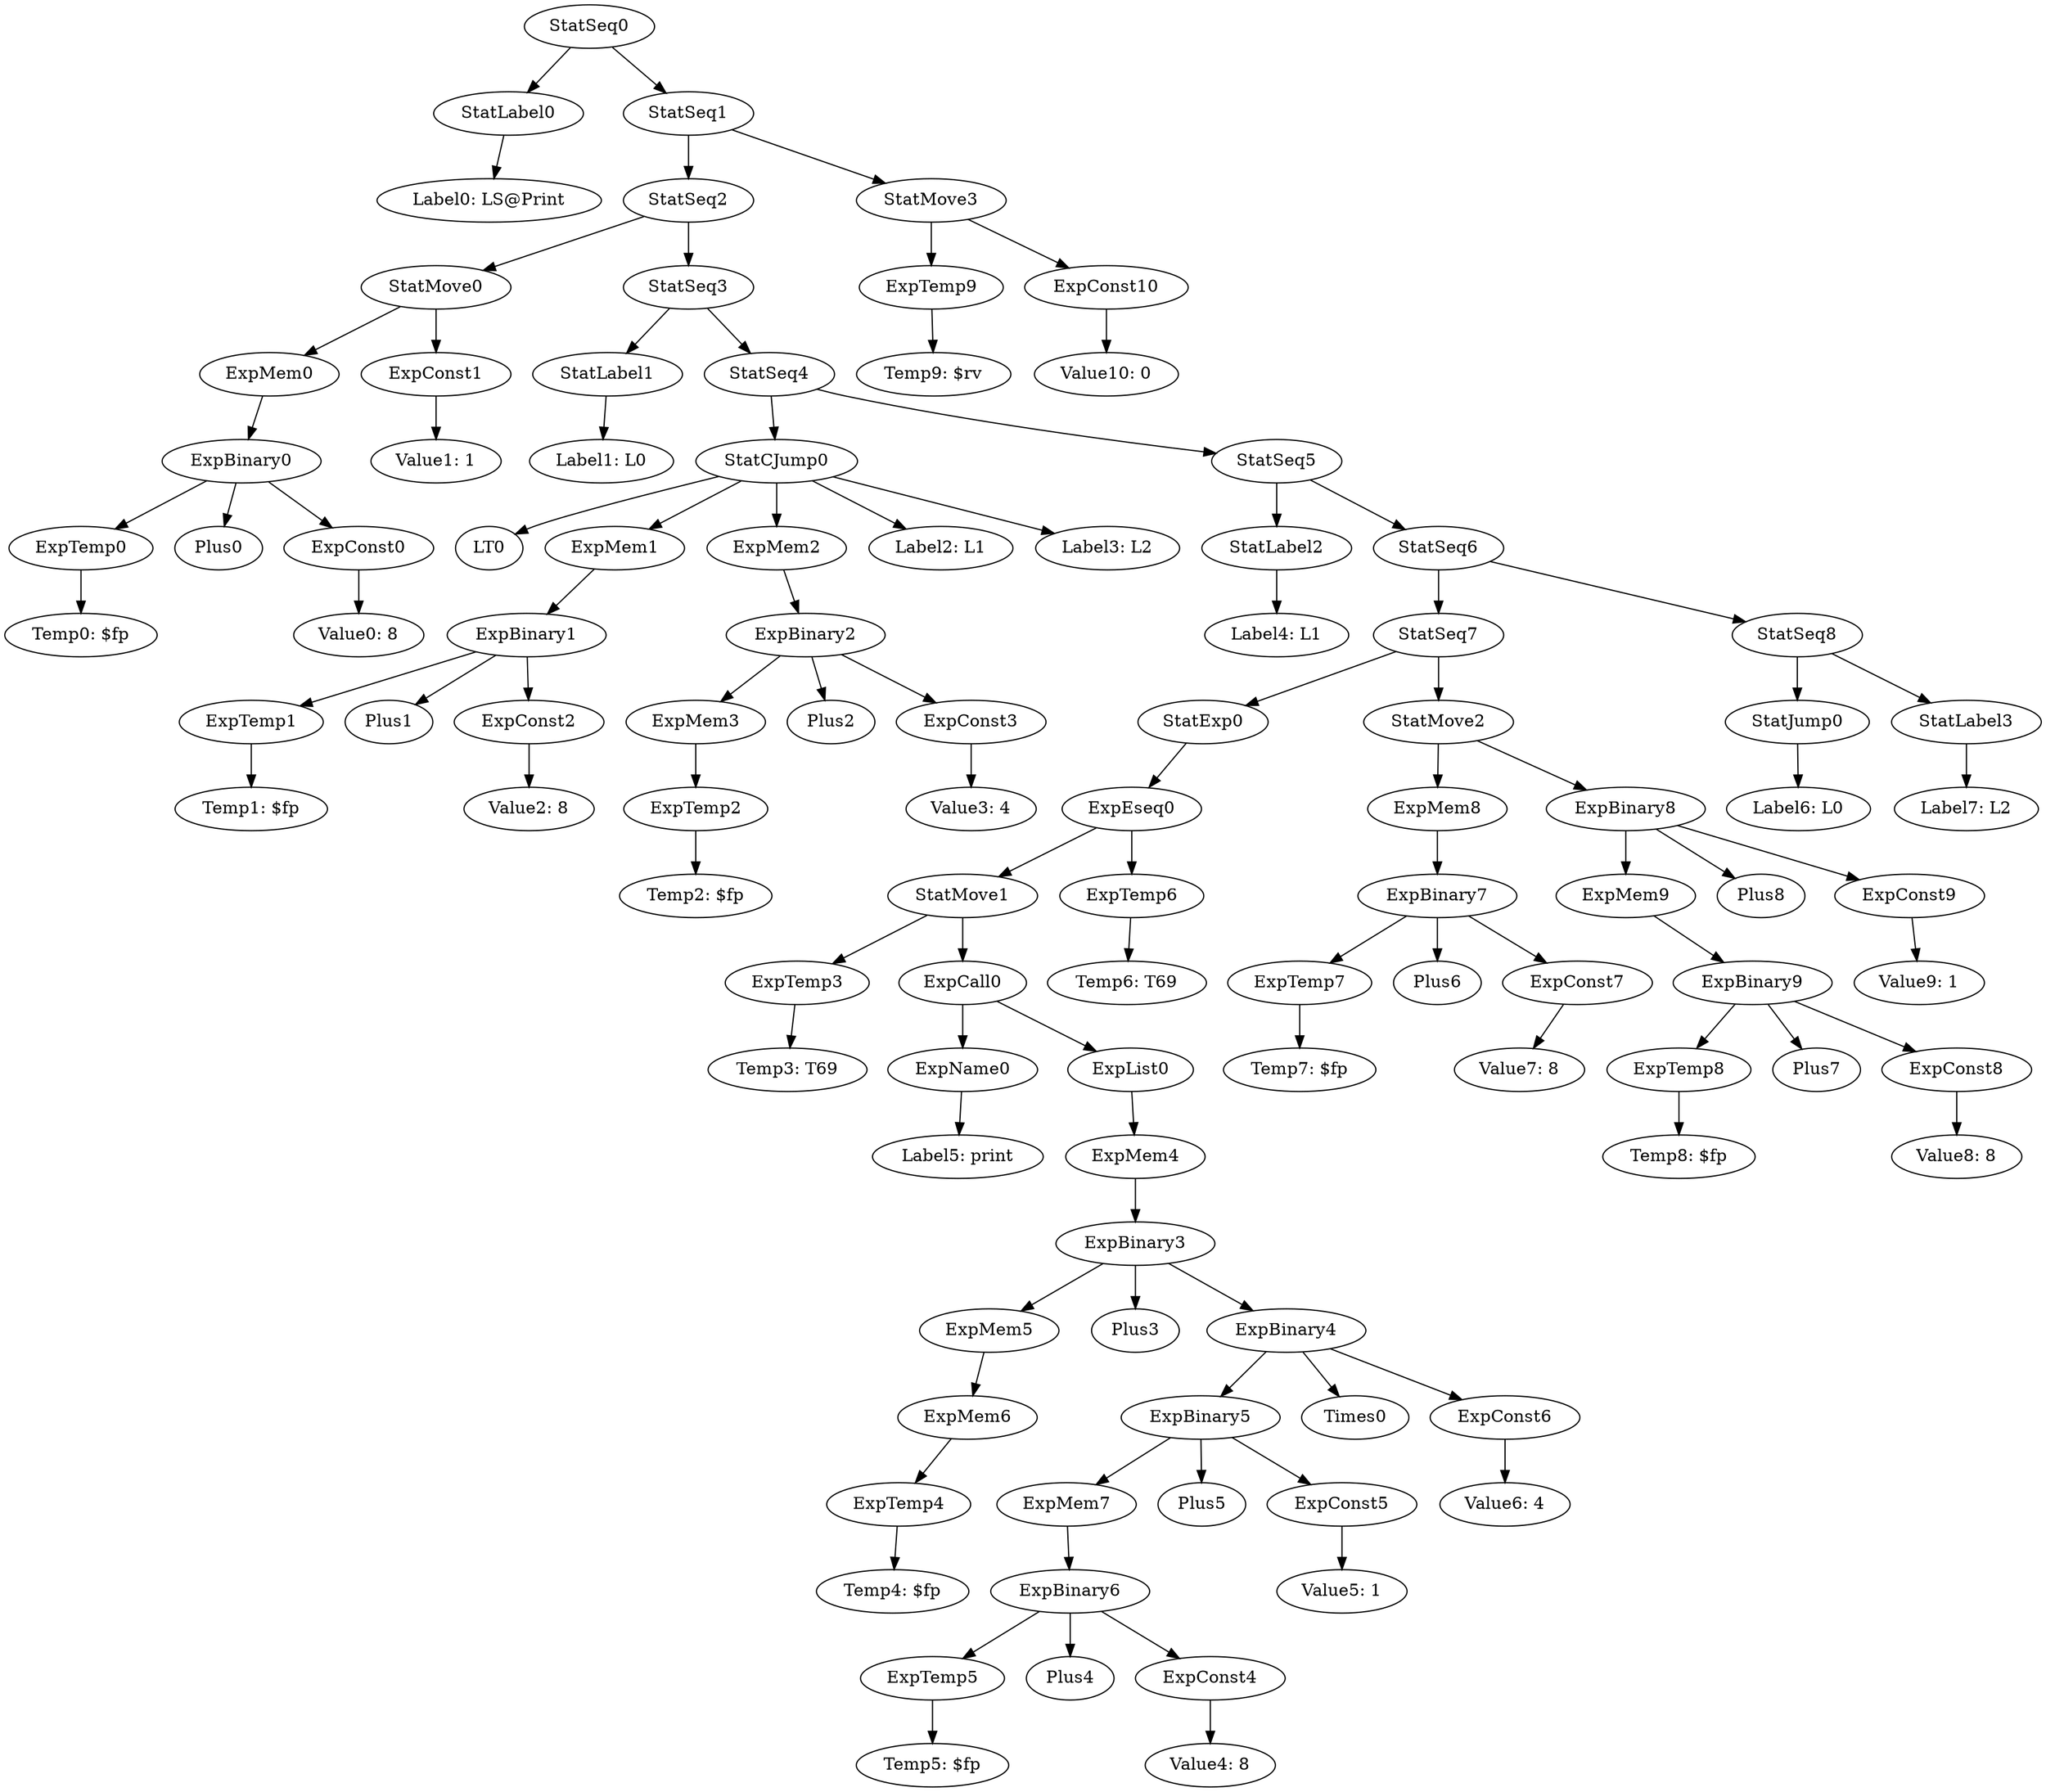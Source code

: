 digraph {
	ordering = out;
	ExpConst10 -> "Value10: 0";
	StatMove3 -> ExpTemp9;
	StatMove3 -> ExpConst10;
	StatJump0 -> "Label6: L0";
	StatSeq6 -> StatSeq7;
	StatSeq6 -> StatSeq8;
	ExpBinary8 -> ExpMem9;
	ExpBinary8 -> Plus8;
	ExpBinary8 -> ExpConst9;
	ExpTemp9 -> "Temp9: $rv";
	ExpBinary9 -> ExpTemp8;
	ExpBinary9 -> Plus7;
	ExpBinary9 -> ExpConst8;
	StatMove2 -> ExpMem8;
	StatMove2 -> ExpBinary8;
	StatSeq1 -> StatSeq2;
	StatSeq1 -> StatMove3;
	ExpMem8 -> ExpBinary7;
	ExpConst7 -> "Value7: 8";
	ExpTemp8 -> "Temp8: $fp";
	ExpBinary7 -> ExpTemp7;
	ExpBinary7 -> Plus6;
	ExpBinary7 -> ExpConst7;
	ExpTemp2 -> "Temp2: $fp";
	ExpConst3 -> "Value3: 4";
	ExpTemp1 -> "Temp1: $fp";
	ExpTemp5 -> "Temp5: $fp";
	StatSeq5 -> StatLabel2;
	StatSeq5 -> StatSeq6;
	StatMove1 -> ExpTemp3;
	StatMove1 -> ExpCall0;
	ExpBinary0 -> ExpTemp0;
	ExpBinary0 -> Plus0;
	ExpBinary0 -> ExpConst0;
	ExpMem4 -> ExpBinary3;
	StatSeq4 -> StatCJump0;
	StatSeq4 -> StatSeq5;
	ExpMem2 -> ExpBinary2;
	StatLabel1 -> "Label1: L0";
	ExpCall0 -> ExpName0;
	ExpCall0 -> ExpList0;
	StatMove0 -> ExpMem0;
	StatMove0 -> ExpConst1;
	ExpTemp7 -> "Temp7: $fp";
	ExpTemp0 -> "Temp0: $fp";
	StatSeq3 -> StatLabel1;
	StatSeq3 -> StatSeq4;
	ExpMem7 -> ExpBinary6;
	ExpBinary2 -> ExpMem3;
	ExpBinary2 -> Plus2;
	ExpBinary2 -> ExpConst3;
	ExpMem5 -> ExpMem6;
	StatLabel0 -> "Label0: LS@Print";
	StatSeq7 -> StatExp0;
	StatSeq7 -> StatMove2;
	StatLabel2 -> "Label4: L1";
	ExpMem3 -> ExpTemp2;
	ExpBinary1 -> ExpTemp1;
	ExpBinary1 -> Plus1;
	ExpBinary1 -> ExpConst2;
	ExpMem0 -> ExpBinary0;
	ExpBinary6 -> ExpTemp5;
	ExpBinary6 -> Plus4;
	ExpBinary6 -> ExpConst4;
	StatSeq2 -> StatMove0;
	StatSeq2 -> StatSeq3;
	ExpMem9 -> ExpBinary9;
	ExpMem1 -> ExpBinary1;
	ExpConst6 -> "Value6: 4";
	ExpConst1 -> "Value1: 1";
	StatSeq8 -> StatJump0;
	StatSeq8 -> StatLabel3;
	ExpTemp3 -> "Temp3: T69";
	ExpName0 -> "Label5: print";
	ExpTemp4 -> "Temp4: $fp";
	ExpMem6 -> ExpTemp4;
	ExpConst2 -> "Value2: 8";
	ExpBinary3 -> ExpMem5;
	ExpBinary3 -> Plus3;
	ExpBinary3 -> ExpBinary4;
	ExpConst5 -> "Value5: 1";
	StatLabel3 -> "Label7: L2";
	ExpConst8 -> "Value8: 8";
	ExpConst4 -> "Value4: 8";
	StatSeq0 -> StatLabel0;
	StatSeq0 -> StatSeq1;
	StatExp0 -> ExpEseq0;
	ExpConst9 -> "Value9: 1";
	ExpBinary5 -> ExpMem7;
	ExpBinary5 -> Plus5;
	ExpBinary5 -> ExpConst5;
	ExpConst0 -> "Value0: 8";
	ExpBinary4 -> ExpBinary5;
	ExpBinary4 -> Times0;
	ExpBinary4 -> ExpConst6;
	StatCJump0 -> LT0;
	StatCJump0 -> ExpMem1;
	StatCJump0 -> ExpMem2;
	StatCJump0 -> "Label2: L1";
	StatCJump0 -> "Label3: L2";
	ExpList0 -> ExpMem4;
	ExpEseq0 -> StatMove1;
	ExpEseq0 -> ExpTemp6;
	ExpTemp6 -> "Temp6: T69";
}

